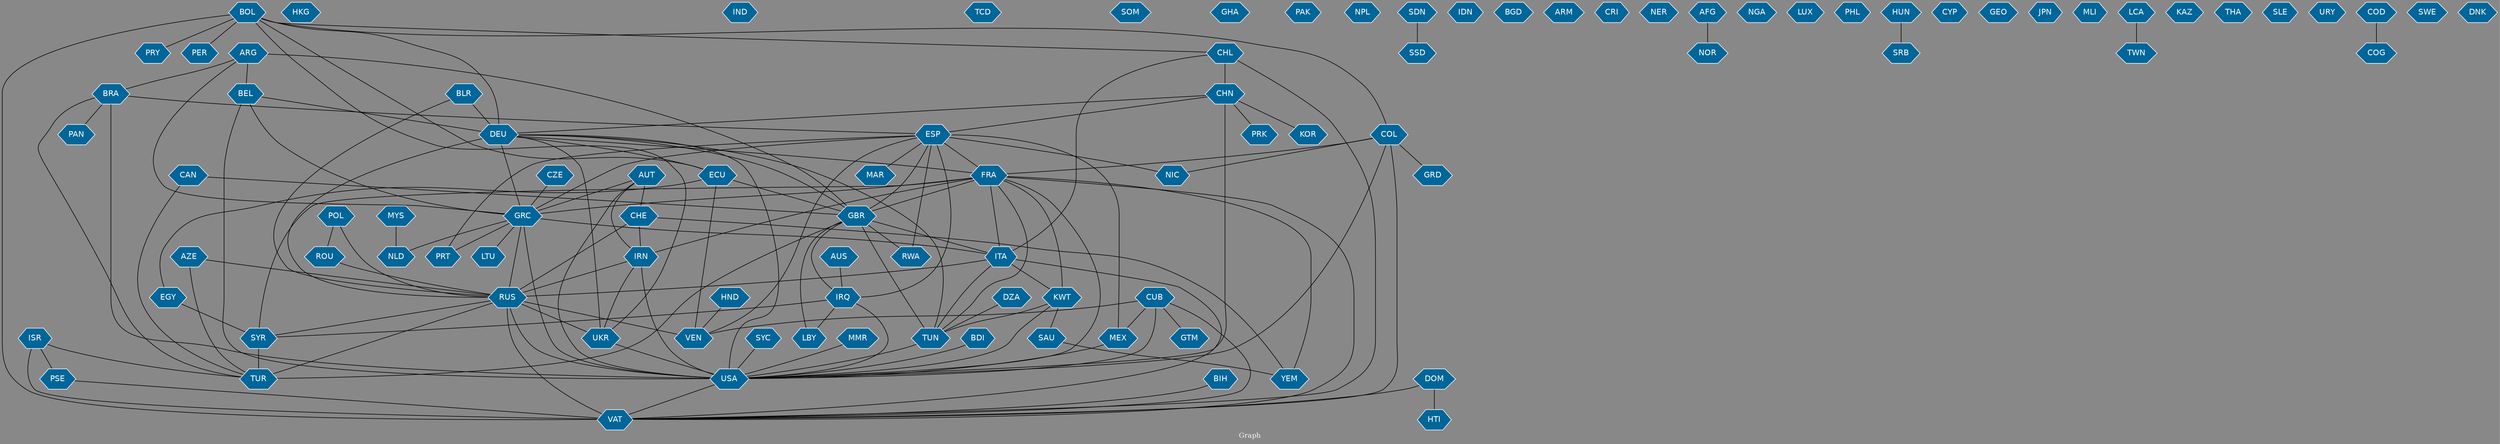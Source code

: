 // Countries together in item graph
graph {
	graph [bgcolor="#888888" fontcolor=white fontsize=12 label="Graph" outputorder=edgesfirst overlap=prism]
	node [color=white fillcolor="#006699" fontcolor=white fontname=Helvetica shape=hexagon style=filled]
	edge [arrowhead=open color=black fontcolor=white fontname=Courier fontsize=12]
		SYR [label=SYR]
		ESP [label=ESP]
		ARG [label=ARG]
		HKG [label=HKG]
		YEM [label=YEM]
		IND [label=IND]
		GRC [label=GRC]
		FRA [label=FRA]
		GTM [label=GTM]
		IRQ [label=IRQ]
		USA [label=USA]
		TCD [label=TCD]
		CHL [label=CHL]
		VAT [label=VAT]
		CHN [label=CHN]
		SOM [label=SOM]
		GHA [label=GHA]
		PRT [label=PRT]
		MEX [label=MEX]
		GBR [label=GBR]
		DEU [label=DEU]
		BOL [label=BOL]
		RUS [label=RUS]
		BRA [label=BRA]
		COL [label=COL]
		KWT [label=KWT]
		AUT [label=AUT]
		IRN [label=IRN]
		CHE [label=CHE]
		CUB [label=CUB]
		KOR [label=KOR]
		UKR [label=UKR]
		LBY [label=LBY]
		TUN [label=TUN]
		ITA [label=ITA]
		DOM [label=DOM]
		AUS [label=AUS]
		PAK [label=PAK]
		ISR [label=ISR]
		PSE [label=PSE]
		BIH [label=BIH]
		HND [label=HND]
		PRY [label=PRY]
		NPL [label=NPL]
		MYS [label=MYS]
		NLD [label=NLD]
		BDI [label=BDI]
		PAN [label=PAN]
		SDN [label=SDN]
		ECU [label=ECU]
		CZE [label=CZE]
		DZA [label=DZA]
		LTU [label=LTU]
		EGY [label=EGY]
		IDN [label=IDN]
		PRK [label=PRK]
		TUR [label=TUR]
		VEN [label=VEN]
		BEL [label=BEL]
		RWA [label=RWA]
		SAU [label=SAU]
		BGD [label=BGD]
		ARM [label=ARM]
		CRI [label=CRI]
		NIC [label=NIC]
		NER [label=NER]
		AFG [label=AFG]
		AZE [label=AZE]
		NGA [label=NGA]
		LUX [label=LUX]
		PHL [label=PHL]
		HUN [label=HUN]
		CYP [label=CYP]
		GEO [label=GEO]
		JPN [label=JPN]
		PER [label=PER]
		SYC [label=SYC]
		MLI [label=MLI]
		POL [label=POL]
		ROU [label=ROU]
		BLR [label=BLR]
		SSD [label=SSD]
		CAN [label=CAN]
		TWN [label=TWN]
		KAZ [label=KAZ]
		LCA [label=LCA]
		THA [label=THA]
		HTI [label=HTI]
		MAR [label=MAR]
		SLE [label=SLE]
		URY [label=URY]
		GRD [label=GRD]
		COD [label=COD]
		COG [label=COG]
		SWE [label=SWE]
		DNK [label=DNK]
		MMR [label=MMR]
		SRB [label=SRB]
		NOR [label=NOR]
			CHL -- ITA [weight=1]
			AUT -- GRC [weight=1]
			COL -- VAT [weight=2]
			CUB -- MEX [weight=2]
			USA -- VAT [weight=1]
			CHE -- RUS [weight=1]
			FRA -- IRN [weight=2]
			ESP -- PRT [weight=1]
			SAU -- YEM [weight=3]
			BRA -- ESP [weight=1]
			RUS -- TUR [weight=1]
			CHE -- YEM [weight=3]
			GBR -- TUN [weight=2]
			ESP -- RWA [weight=2]
			KWT -- TUN [weight=6]
			ITA -- RUS [weight=1]
			SYR -- TUR [weight=11]
			KWT -- USA [weight=1]
			DEU -- GBR [weight=2]
			BRA -- USA [weight=7]
			BOL -- DEU [weight=2]
			IRN -- UKR [weight=1]
			PSE -- VAT [weight=4]
			BEL -- GRC [weight=3]
			SYC -- USA [weight=1]
			CHN -- PRK [weight=1]
			GRC -- PRT [weight=1]
			FRA -- YEM [weight=1]
			SDN -- SSD [weight=1]
			DEU -- TUN [weight=1]
			DOM -- HTI [weight=1]
			AUT -- USA [weight=1]
			GRC -- NLD [weight=1]
			AUT -- IRN [weight=2]
			CHN -- ESP [weight=1]
			BRA -- TUR [weight=1]
			BEL -- DEU [weight=1]
			ESP -- MEX [weight=2]
			BEL -- USA [weight=1]
			DEU -- RUS [weight=5]
			CHN -- USA [weight=2]
			BOL -- COL [weight=1]
			BOL -- PRY [weight=1]
			COL -- FRA [weight=1]
			CUB -- GTM [weight=1]
			RUS -- SYR [weight=1]
			BLR -- RUS [weight=1]
			GBR -- RWA [weight=3]
			ISR -- TUR [weight=1]
			POL -- ROU [weight=1]
			ISR -- VAT [weight=1]
			AUT -- CHE [weight=1]
			AUS -- IRQ [weight=1]
			GBR -- LBY [weight=1]
			AZE -- TUR [weight=1]
			CHL -- CHN [weight=1]
			CAN -- GBR [weight=1]
			CUB -- VAT [weight=1]
			IRQ -- SYR [weight=1]
			BRA -- PAN [weight=1]
			ECU -- GBR [weight=1]
			UKR -- USA [weight=1]
			CZE -- GRC [weight=1]
			AFG -- NOR [weight=1]
			FRA -- GRC [weight=7]
			ITA -- KWT [weight=1]
			BOL -- VAT [weight=4]
			GBR -- IRQ [weight=1]
			CHL -- VAT [weight=2]
			TUN -- USA [weight=1]
			LCA -- TWN [weight=1]
			GRC -- RUS [weight=2]
			IRN -- RUS [weight=1]
			FRA -- USA [weight=3]
			DEU -- FRA [weight=4]
			ISR -- PSE [weight=13]
			FRA -- KWT [weight=6]
			FRA -- GBR [weight=1]
			CUB -- USA [weight=2]
			GRC -- ITA [weight=4]
			EGY -- SYR [weight=2]
			ARG -- BEL [weight=1]
			ESP -- FRA [weight=8]
			ESP -- VEN [weight=1]
			DEU -- GRC [weight=20]
			CHE -- IRN [weight=1]
			FRA -- SYR [weight=2]
			MEX -- USA [weight=1]
			RUS -- UKR [weight=6]
			MMR -- USA [weight=1]
			IRN -- USA [weight=2]
			GRC -- USA [weight=6]
			BOL -- PER [weight=1]
			ESP -- GBR [weight=2]
			DZA -- TUN [weight=1]
			POL -- RUS [weight=1]
			ECU -- EGY [weight=1]
			IRQ -- LBY [weight=1]
			BDI -- USA [weight=1]
			CHN -- KOR [weight=2]
			KWT -- SAU [weight=1]
			CUB -- VEN [weight=1]
			BOL -- UKR [weight=1]
			ITA -- TUN [weight=1]
			ESP -- GRC [weight=7]
			DEU -- UKR [weight=1]
			AZE -- RUS [weight=1]
			RUS -- VEN [weight=1]
			HND -- VEN [weight=1]
			MYS -- NLD [weight=1]
			DEU -- ECU [weight=1]
			GRC -- LTU [weight=1]
			HUN -- SRB [weight=1]
			IRQ -- USA [weight=6]
			BOL -- ECU [weight=1]
			ARG -- BRA [weight=2]
			COL -- NIC [weight=1]
			FRA -- VAT [weight=1]
			BIH -- VAT [weight=2]
			ARG -- GBR [weight=2]
			GBR -- TUR [weight=1]
			DOM -- VAT [weight=1]
			ESP -- NIC [weight=1]
			BLR -- DEU [weight=1]
			RUS -- VAT [weight=2]
			ITA -- VAT [weight=1]
			RUS -- USA [weight=2]
			DEU -- USA [weight=3]
			ARG -- GRC [weight=1]
			CAN -- TUR [weight=1]
			CHN -- DEU [weight=1]
			FRA -- ITA [weight=3]
			ROU -- RUS [weight=1]
			GBR -- ITA [weight=1]
			ESP -- IRQ [weight=1]
			COL -- USA [weight=1]
			ESP -- MAR [weight=1]
			BOL -- CHL [weight=1]
			COL -- GRD [weight=1]
			COD -- COG [weight=1]
			FRA -- TUN [weight=6]
			ECU -- VEN [weight=1]
}